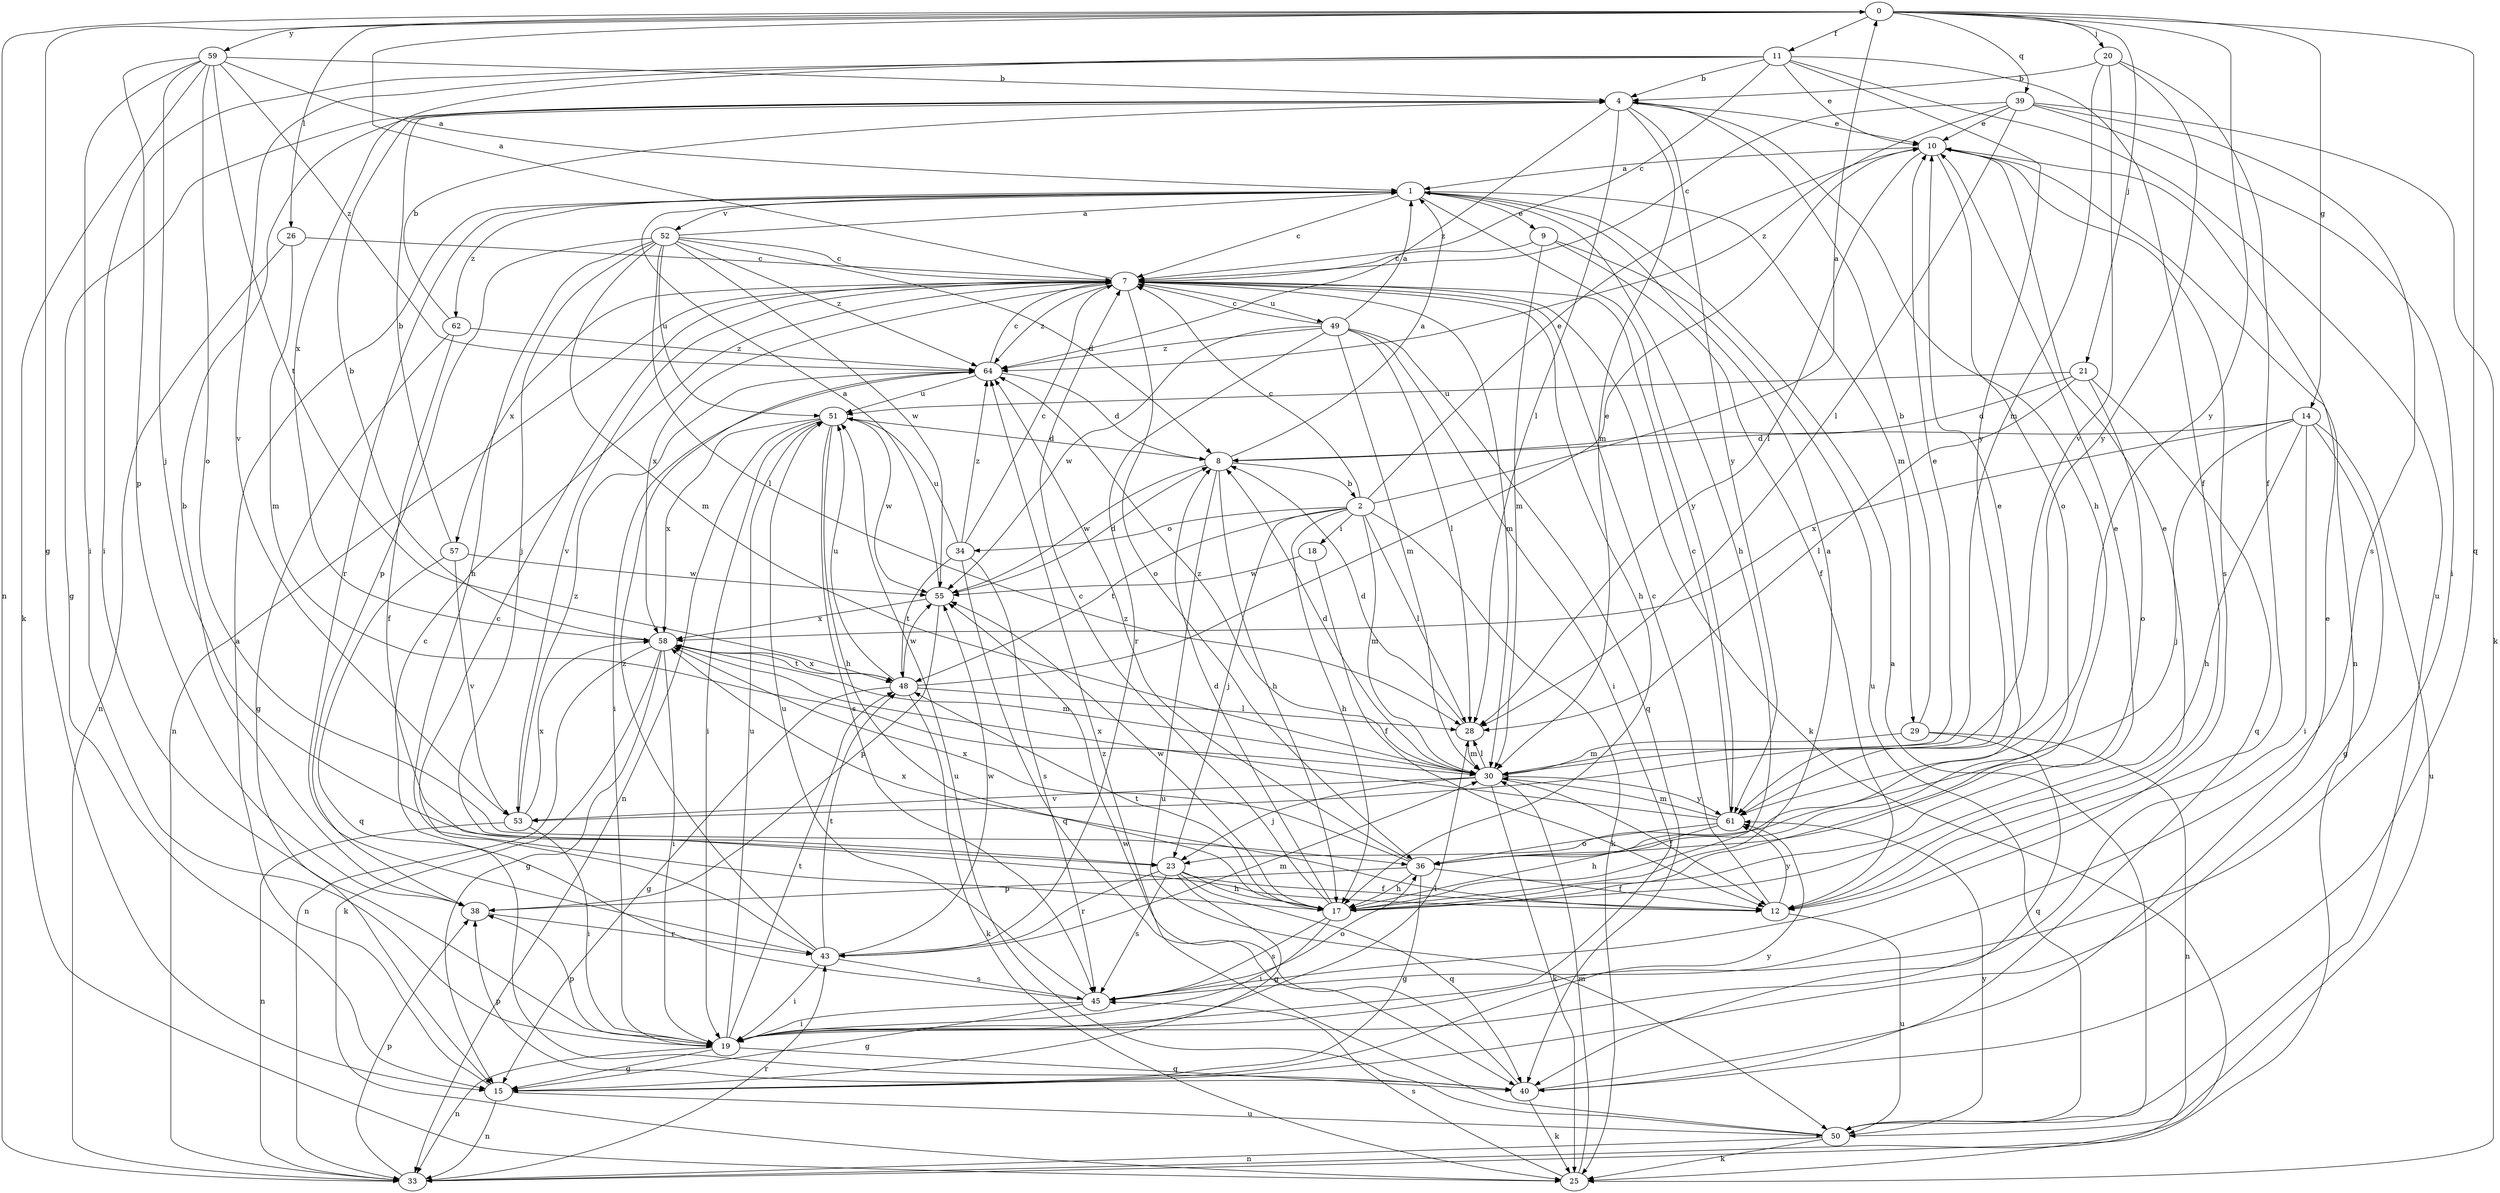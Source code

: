 strict digraph  {
0;
1;
2;
4;
7;
8;
9;
10;
11;
12;
14;
15;
17;
18;
19;
20;
21;
23;
25;
26;
28;
29;
30;
33;
34;
36;
38;
39;
40;
43;
45;
48;
49;
50;
51;
52;
53;
55;
57;
58;
59;
61;
62;
64;
0 -> 11  [label=f];
0 -> 14  [label=g];
0 -> 15  [label=g];
0 -> 20  [label=j];
0 -> 21  [label=j];
0 -> 26  [label=l];
0 -> 33  [label=n];
0 -> 39  [label=q];
0 -> 40  [label=q];
0 -> 59  [label=y];
0 -> 61  [label=y];
1 -> 7  [label=c];
1 -> 9  [label=e];
1 -> 17  [label=h];
1 -> 29  [label=m];
1 -> 43  [label=r];
1 -> 52  [label=v];
1 -> 61  [label=y];
1 -> 62  [label=z];
2 -> 0  [label=a];
2 -> 7  [label=c];
2 -> 10  [label=e];
2 -> 17  [label=h];
2 -> 18  [label=i];
2 -> 23  [label=j];
2 -> 25  [label=k];
2 -> 28  [label=l];
2 -> 30  [label=m];
2 -> 34  [label=o];
2 -> 48  [label=t];
4 -> 10  [label=e];
4 -> 15  [label=g];
4 -> 17  [label=h];
4 -> 28  [label=l];
4 -> 30  [label=m];
4 -> 61  [label=y];
4 -> 64  [label=z];
7 -> 0  [label=a];
7 -> 17  [label=h];
7 -> 25  [label=k];
7 -> 30  [label=m];
7 -> 33  [label=n];
7 -> 36  [label=o];
7 -> 49  [label=u];
7 -> 53  [label=v];
7 -> 57  [label=x];
7 -> 58  [label=x];
7 -> 64  [label=z];
8 -> 1  [label=a];
8 -> 2  [label=b];
8 -> 17  [label=h];
8 -> 50  [label=u];
8 -> 55  [label=w];
9 -> 7  [label=c];
9 -> 12  [label=f];
9 -> 30  [label=m];
9 -> 50  [label=u];
10 -> 1  [label=a];
10 -> 28  [label=l];
10 -> 33  [label=n];
10 -> 36  [label=o];
10 -> 45  [label=s];
11 -> 4  [label=b];
11 -> 7  [label=c];
11 -> 10  [label=e];
11 -> 12  [label=f];
11 -> 19  [label=i];
11 -> 50  [label=u];
11 -> 53  [label=v];
11 -> 58  [label=x];
11 -> 61  [label=y];
12 -> 7  [label=c];
12 -> 10  [label=e];
12 -> 50  [label=u];
12 -> 58  [label=x];
12 -> 61  [label=y];
14 -> 8  [label=d];
14 -> 15  [label=g];
14 -> 17  [label=h];
14 -> 19  [label=i];
14 -> 23  [label=j];
14 -> 50  [label=u];
14 -> 58  [label=x];
15 -> 1  [label=a];
15 -> 33  [label=n];
15 -> 50  [label=u];
15 -> 61  [label=y];
17 -> 1  [label=a];
17 -> 7  [label=c];
17 -> 8  [label=d];
17 -> 10  [label=e];
17 -> 19  [label=i];
17 -> 45  [label=s];
17 -> 48  [label=t];
17 -> 55  [label=w];
18 -> 12  [label=f];
18 -> 55  [label=w];
19 -> 15  [label=g];
19 -> 28  [label=l];
19 -> 33  [label=n];
19 -> 38  [label=p];
19 -> 40  [label=q];
19 -> 48  [label=t];
19 -> 51  [label=u];
20 -> 4  [label=b];
20 -> 12  [label=f];
20 -> 30  [label=m];
20 -> 53  [label=v];
20 -> 61  [label=y];
21 -> 8  [label=d];
21 -> 28  [label=l];
21 -> 36  [label=o];
21 -> 40  [label=q];
21 -> 51  [label=u];
23 -> 12  [label=f];
23 -> 15  [label=g];
23 -> 17  [label=h];
23 -> 40  [label=q];
23 -> 43  [label=r];
23 -> 45  [label=s];
25 -> 30  [label=m];
25 -> 45  [label=s];
26 -> 7  [label=c];
26 -> 30  [label=m];
26 -> 33  [label=n];
28 -> 8  [label=d];
28 -> 30  [label=m];
29 -> 4  [label=b];
29 -> 30  [label=m];
29 -> 33  [label=n];
29 -> 40  [label=q];
30 -> 8  [label=d];
30 -> 10  [label=e];
30 -> 12  [label=f];
30 -> 23  [label=j];
30 -> 25  [label=k];
30 -> 28  [label=l];
30 -> 53  [label=v];
30 -> 61  [label=y];
30 -> 64  [label=z];
33 -> 38  [label=p];
33 -> 43  [label=r];
34 -> 7  [label=c];
34 -> 40  [label=q];
34 -> 45  [label=s];
34 -> 48  [label=t];
34 -> 51  [label=u];
34 -> 64  [label=z];
36 -> 10  [label=e];
36 -> 12  [label=f];
36 -> 15  [label=g];
36 -> 17  [label=h];
36 -> 38  [label=p];
36 -> 58  [label=x];
36 -> 64  [label=z];
38 -> 4  [label=b];
38 -> 43  [label=r];
39 -> 7  [label=c];
39 -> 10  [label=e];
39 -> 19  [label=i];
39 -> 25  [label=k];
39 -> 28  [label=l];
39 -> 45  [label=s];
39 -> 64  [label=z];
40 -> 10  [label=e];
40 -> 25  [label=k];
40 -> 38  [label=p];
40 -> 55  [label=w];
43 -> 7  [label=c];
43 -> 19  [label=i];
43 -> 30  [label=m];
43 -> 45  [label=s];
43 -> 48  [label=t];
43 -> 55  [label=w];
43 -> 64  [label=z];
45 -> 7  [label=c];
45 -> 15  [label=g];
45 -> 19  [label=i];
45 -> 36  [label=o];
45 -> 51  [label=u];
48 -> 10  [label=e];
48 -> 15  [label=g];
48 -> 25  [label=k];
48 -> 28  [label=l];
48 -> 51  [label=u];
48 -> 55  [label=w];
48 -> 58  [label=x];
49 -> 1  [label=a];
49 -> 7  [label=c];
49 -> 19  [label=i];
49 -> 28  [label=l];
49 -> 30  [label=m];
49 -> 40  [label=q];
49 -> 43  [label=r];
49 -> 55  [label=w];
49 -> 64  [label=z];
50 -> 1  [label=a];
50 -> 25  [label=k];
50 -> 33  [label=n];
50 -> 51  [label=u];
50 -> 61  [label=y];
50 -> 64  [label=z];
51 -> 8  [label=d];
51 -> 17  [label=h];
51 -> 19  [label=i];
51 -> 33  [label=n];
51 -> 45  [label=s];
51 -> 55  [label=w];
51 -> 58  [label=x];
52 -> 1  [label=a];
52 -> 7  [label=c];
52 -> 8  [label=d];
52 -> 17  [label=h];
52 -> 23  [label=j];
52 -> 28  [label=l];
52 -> 30  [label=m];
52 -> 38  [label=p];
52 -> 51  [label=u];
52 -> 55  [label=w];
52 -> 64  [label=z];
53 -> 19  [label=i];
53 -> 33  [label=n];
53 -> 58  [label=x];
53 -> 64  [label=z];
55 -> 1  [label=a];
55 -> 8  [label=d];
55 -> 38  [label=p];
55 -> 58  [label=x];
57 -> 4  [label=b];
57 -> 40  [label=q];
57 -> 53  [label=v];
57 -> 55  [label=w];
58 -> 4  [label=b];
58 -> 15  [label=g];
58 -> 19  [label=i];
58 -> 25  [label=k];
58 -> 30  [label=m];
58 -> 33  [label=n];
58 -> 48  [label=t];
59 -> 1  [label=a];
59 -> 4  [label=b];
59 -> 19  [label=i];
59 -> 23  [label=j];
59 -> 25  [label=k];
59 -> 36  [label=o];
59 -> 38  [label=p];
59 -> 48  [label=t];
59 -> 64  [label=z];
61 -> 7  [label=c];
61 -> 17  [label=h];
61 -> 30  [label=m];
61 -> 36  [label=o];
61 -> 58  [label=x];
62 -> 4  [label=b];
62 -> 12  [label=f];
62 -> 15  [label=g];
62 -> 64  [label=z];
64 -> 7  [label=c];
64 -> 8  [label=d];
64 -> 19  [label=i];
64 -> 51  [label=u];
}

